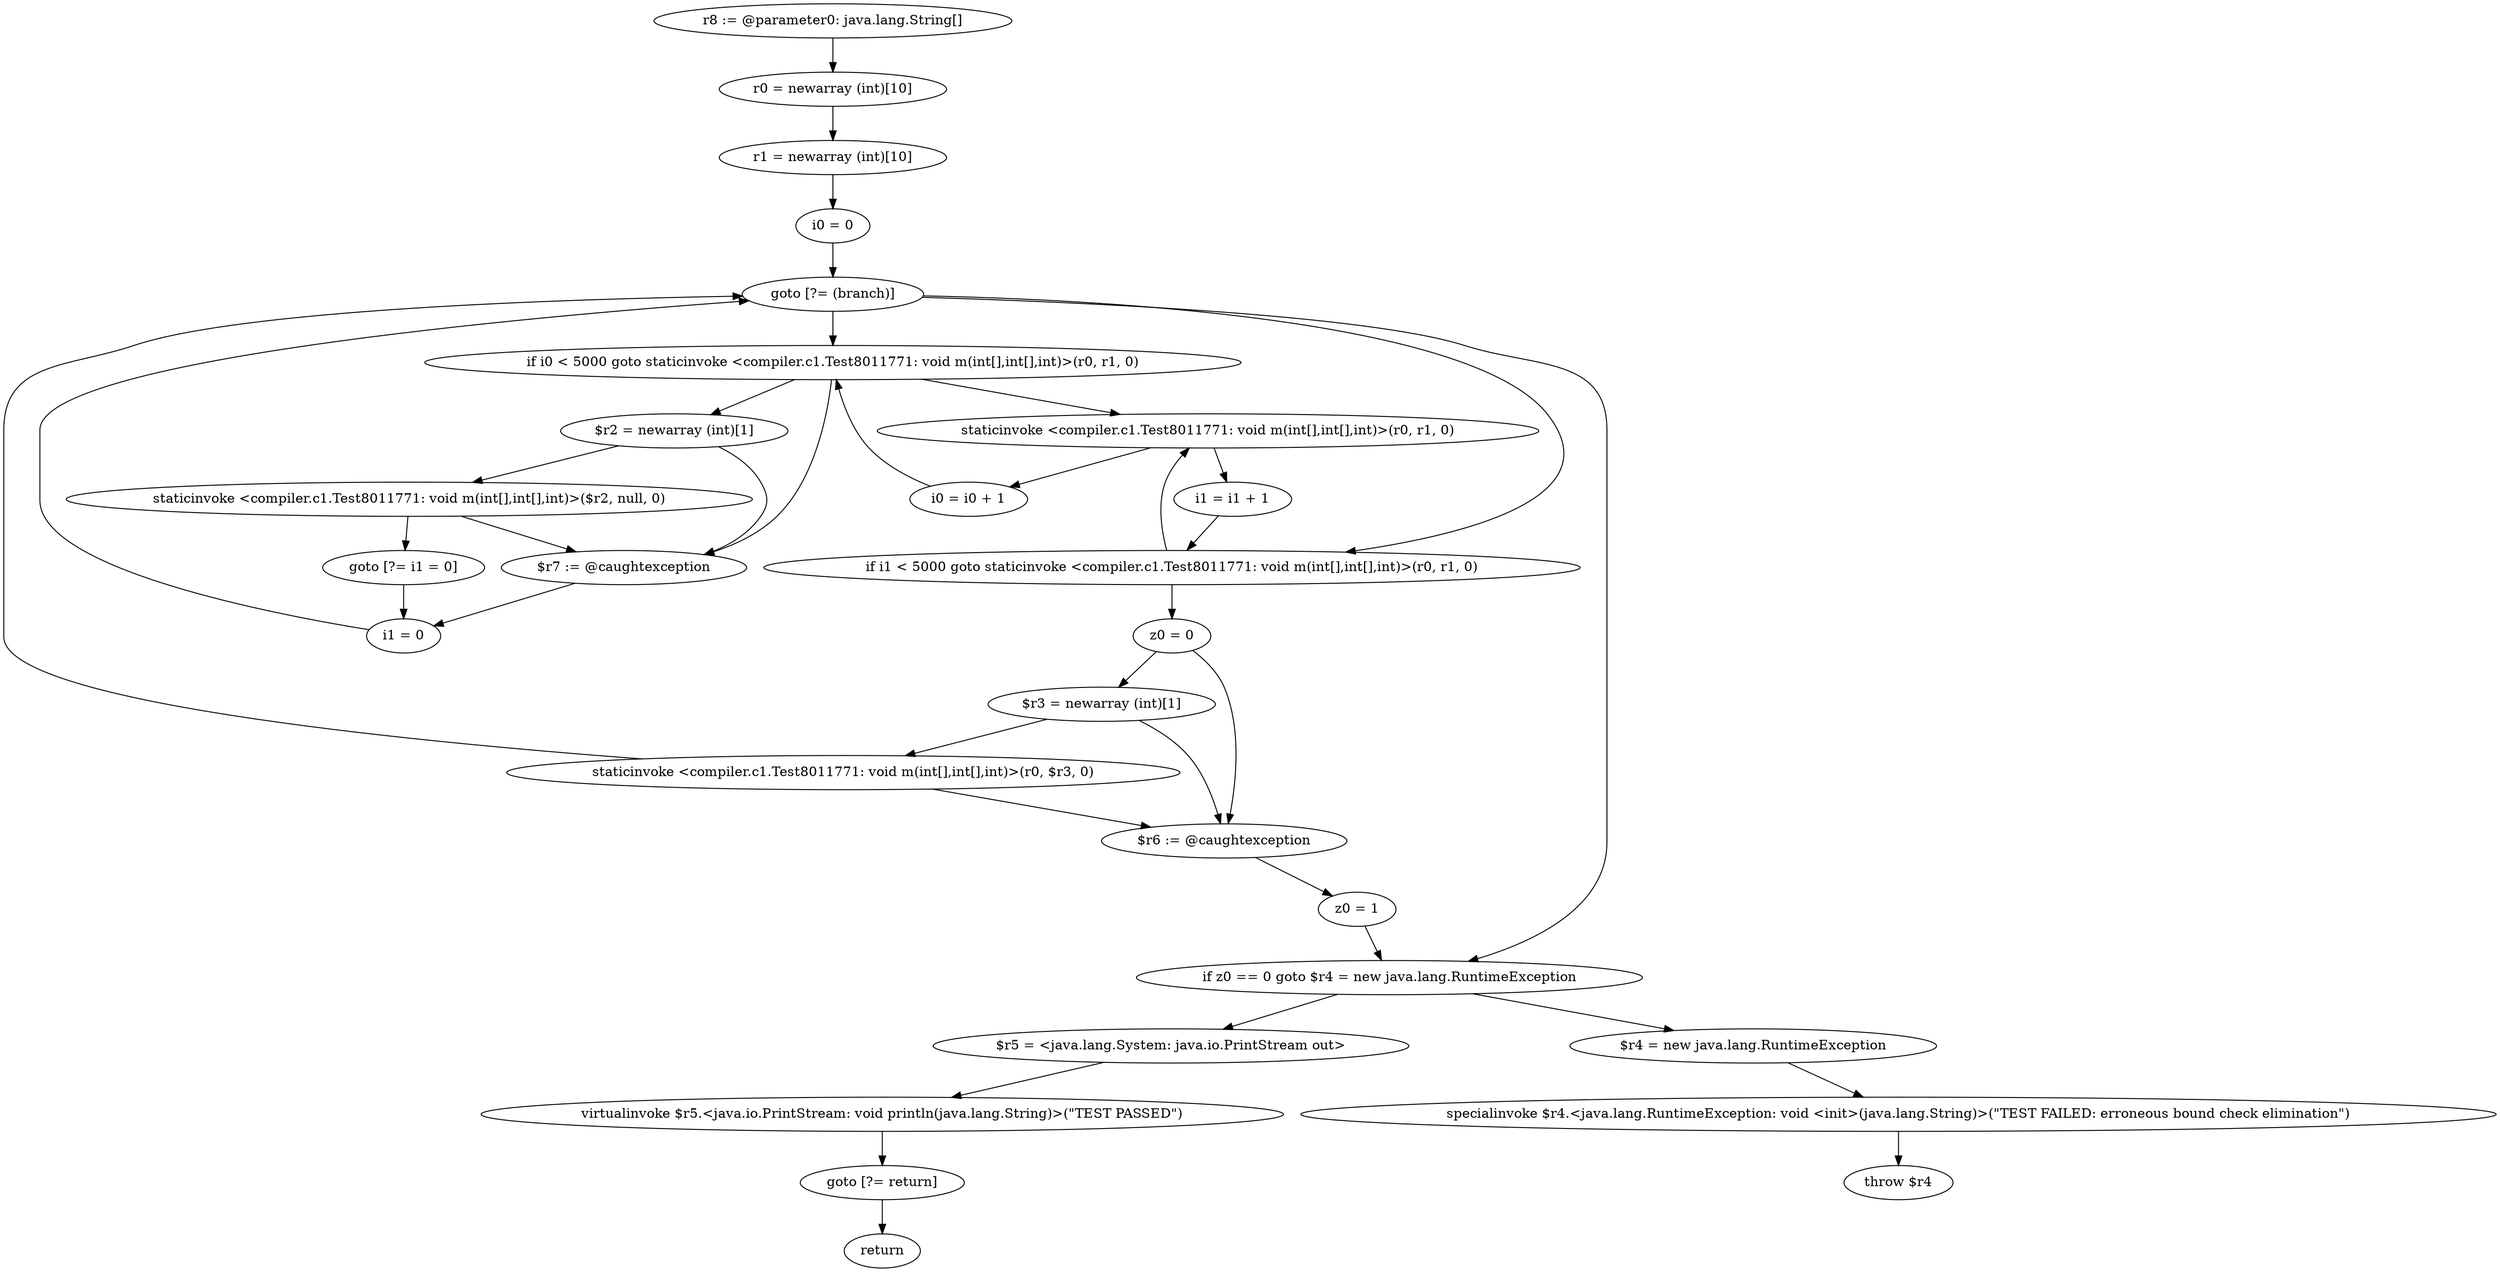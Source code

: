 digraph "unitGraph" {
    "r8 := @parameter0: java.lang.String[]"
    "r0 = newarray (int)[10]"
    "r1 = newarray (int)[10]"
    "i0 = 0"
    "goto [?= (branch)]"
    "staticinvoke <compiler.c1.Test8011771: void m(int[],int[],int)>(r0, r1, 0)"
    "i0 = i0 + 1"
    "if i0 < 5000 goto staticinvoke <compiler.c1.Test8011771: void m(int[],int[],int)>(r0, r1, 0)"
    "$r2 = newarray (int)[1]"
    "staticinvoke <compiler.c1.Test8011771: void m(int[],int[],int)>($r2, null, 0)"
    "goto [?= i1 = 0]"
    "$r7 := @caughtexception"
    "i1 = 0"
    "i1 = i1 + 1"
    "if i1 < 5000 goto staticinvoke <compiler.c1.Test8011771: void m(int[],int[],int)>(r0, r1, 0)"
    "z0 = 0"
    "$r3 = newarray (int)[1]"
    "staticinvoke <compiler.c1.Test8011771: void m(int[],int[],int)>(r0, $r3, 0)"
    "$r6 := @caughtexception"
    "z0 = 1"
    "if z0 == 0 goto $r4 = new java.lang.RuntimeException"
    "$r5 = <java.lang.System: java.io.PrintStream out>"
    "virtualinvoke $r5.<java.io.PrintStream: void println(java.lang.String)>(\"TEST PASSED\")"
    "goto [?= return]"
    "$r4 = new java.lang.RuntimeException"
    "specialinvoke $r4.<java.lang.RuntimeException: void <init>(java.lang.String)>(\"TEST FAILED: erroneous bound check elimination\")"
    "throw $r4"
    "return"
    "r8 := @parameter0: java.lang.String[]"->"r0 = newarray (int)[10]";
    "r0 = newarray (int)[10]"->"r1 = newarray (int)[10]";
    "r1 = newarray (int)[10]"->"i0 = 0";
    "i0 = 0"->"goto [?= (branch)]";
    "goto [?= (branch)]"->"if i0 < 5000 goto staticinvoke <compiler.c1.Test8011771: void m(int[],int[],int)>(r0, r1, 0)";
    "staticinvoke <compiler.c1.Test8011771: void m(int[],int[],int)>(r0, r1, 0)"->"i0 = i0 + 1";
    "i0 = i0 + 1"->"if i0 < 5000 goto staticinvoke <compiler.c1.Test8011771: void m(int[],int[],int)>(r0, r1, 0)";
    "if i0 < 5000 goto staticinvoke <compiler.c1.Test8011771: void m(int[],int[],int)>(r0, r1, 0)"->"$r2 = newarray (int)[1]";
    "if i0 < 5000 goto staticinvoke <compiler.c1.Test8011771: void m(int[],int[],int)>(r0, r1, 0)"->"staticinvoke <compiler.c1.Test8011771: void m(int[],int[],int)>(r0, r1, 0)";
    "if i0 < 5000 goto staticinvoke <compiler.c1.Test8011771: void m(int[],int[],int)>(r0, r1, 0)"->"$r7 := @caughtexception";
    "$r2 = newarray (int)[1]"->"staticinvoke <compiler.c1.Test8011771: void m(int[],int[],int)>($r2, null, 0)";
    "$r2 = newarray (int)[1]"->"$r7 := @caughtexception";
    "staticinvoke <compiler.c1.Test8011771: void m(int[],int[],int)>($r2, null, 0)"->"goto [?= i1 = 0]";
    "staticinvoke <compiler.c1.Test8011771: void m(int[],int[],int)>($r2, null, 0)"->"$r7 := @caughtexception";
    "goto [?= i1 = 0]"->"i1 = 0";
    "$r7 := @caughtexception"->"i1 = 0";
    "i1 = 0"->"goto [?= (branch)]";
    "goto [?= (branch)]"->"if i1 < 5000 goto staticinvoke <compiler.c1.Test8011771: void m(int[],int[],int)>(r0, r1, 0)";
    "staticinvoke <compiler.c1.Test8011771: void m(int[],int[],int)>(r0, r1, 0)"->"i1 = i1 + 1";
    "i1 = i1 + 1"->"if i1 < 5000 goto staticinvoke <compiler.c1.Test8011771: void m(int[],int[],int)>(r0, r1, 0)";
    "if i1 < 5000 goto staticinvoke <compiler.c1.Test8011771: void m(int[],int[],int)>(r0, r1, 0)"->"z0 = 0";
    "if i1 < 5000 goto staticinvoke <compiler.c1.Test8011771: void m(int[],int[],int)>(r0, r1, 0)"->"staticinvoke <compiler.c1.Test8011771: void m(int[],int[],int)>(r0, r1, 0)";
    "z0 = 0"->"$r3 = newarray (int)[1]";
    "z0 = 0"->"$r6 := @caughtexception";
    "$r3 = newarray (int)[1]"->"staticinvoke <compiler.c1.Test8011771: void m(int[],int[],int)>(r0, $r3, 0)";
    "$r3 = newarray (int)[1]"->"$r6 := @caughtexception";
    "staticinvoke <compiler.c1.Test8011771: void m(int[],int[],int)>(r0, $r3, 0)"->"goto [?= (branch)]";
    "staticinvoke <compiler.c1.Test8011771: void m(int[],int[],int)>(r0, $r3, 0)"->"$r6 := @caughtexception";
    "goto [?= (branch)]"->"if z0 == 0 goto $r4 = new java.lang.RuntimeException";
    "$r6 := @caughtexception"->"z0 = 1";
    "z0 = 1"->"if z0 == 0 goto $r4 = new java.lang.RuntimeException";
    "if z0 == 0 goto $r4 = new java.lang.RuntimeException"->"$r5 = <java.lang.System: java.io.PrintStream out>";
    "if z0 == 0 goto $r4 = new java.lang.RuntimeException"->"$r4 = new java.lang.RuntimeException";
    "$r5 = <java.lang.System: java.io.PrintStream out>"->"virtualinvoke $r5.<java.io.PrintStream: void println(java.lang.String)>(\"TEST PASSED\")";
    "virtualinvoke $r5.<java.io.PrintStream: void println(java.lang.String)>(\"TEST PASSED\")"->"goto [?= return]";
    "goto [?= return]"->"return";
    "$r4 = new java.lang.RuntimeException"->"specialinvoke $r4.<java.lang.RuntimeException: void <init>(java.lang.String)>(\"TEST FAILED: erroneous bound check elimination\")";
    "specialinvoke $r4.<java.lang.RuntimeException: void <init>(java.lang.String)>(\"TEST FAILED: erroneous bound check elimination\")"->"throw $r4";
}

